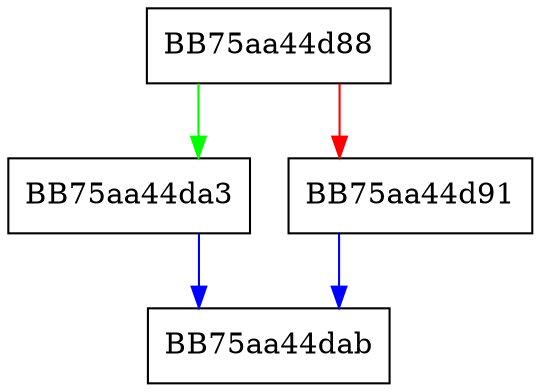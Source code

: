 digraph append_node {
  node [shape="box"];
  graph [splines=ortho];
  BB75aa44d88 -> BB75aa44da3 [color="green"];
  BB75aa44d88 -> BB75aa44d91 [color="red"];
  BB75aa44d91 -> BB75aa44dab [color="blue"];
  BB75aa44da3 -> BB75aa44dab [color="blue"];
}